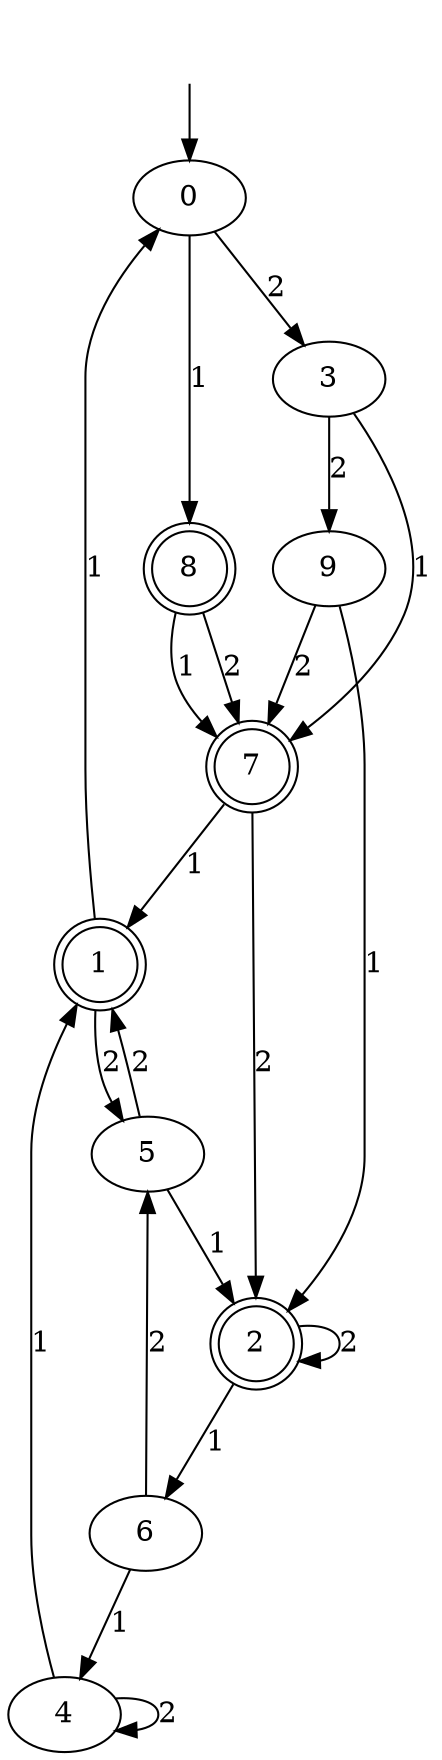 digraph dfa_size_10_inputs_2_6 {
0 [label=0];
1 [label=1, shape=doublecircle];
2 [label=2, shape=doublecircle];
3 [label=3];
4 [label=4];
5 [label=5];
6 [label=6];
7 [label=7, shape=doublecircle];
8 [label=8, shape=doublecircle];
9 [label=9];
0 -> 8  [label=1];
0 -> 3  [label=2];
1 -> 0  [label=1];
1 -> 5  [label=2];
2 -> 6  [label=1];
2 -> 2  [label=2];
3 -> 7  [label=1];
3 -> 9  [label=2];
4 -> 1  [label=1];
4 -> 4  [label=2];
5 -> 2  [label=1];
5 -> 1  [label=2];
6 -> 4  [label=1];
6 -> 5  [label=2];
7 -> 1  [label=1];
7 -> 2  [label=2];
8 -> 7  [label=1];
8 -> 7  [label=2];
9 -> 2  [label=1];
9 -> 7  [label=2];
__start0 [label="", shape=none];
__start0 -> 0  [label=""];
}
